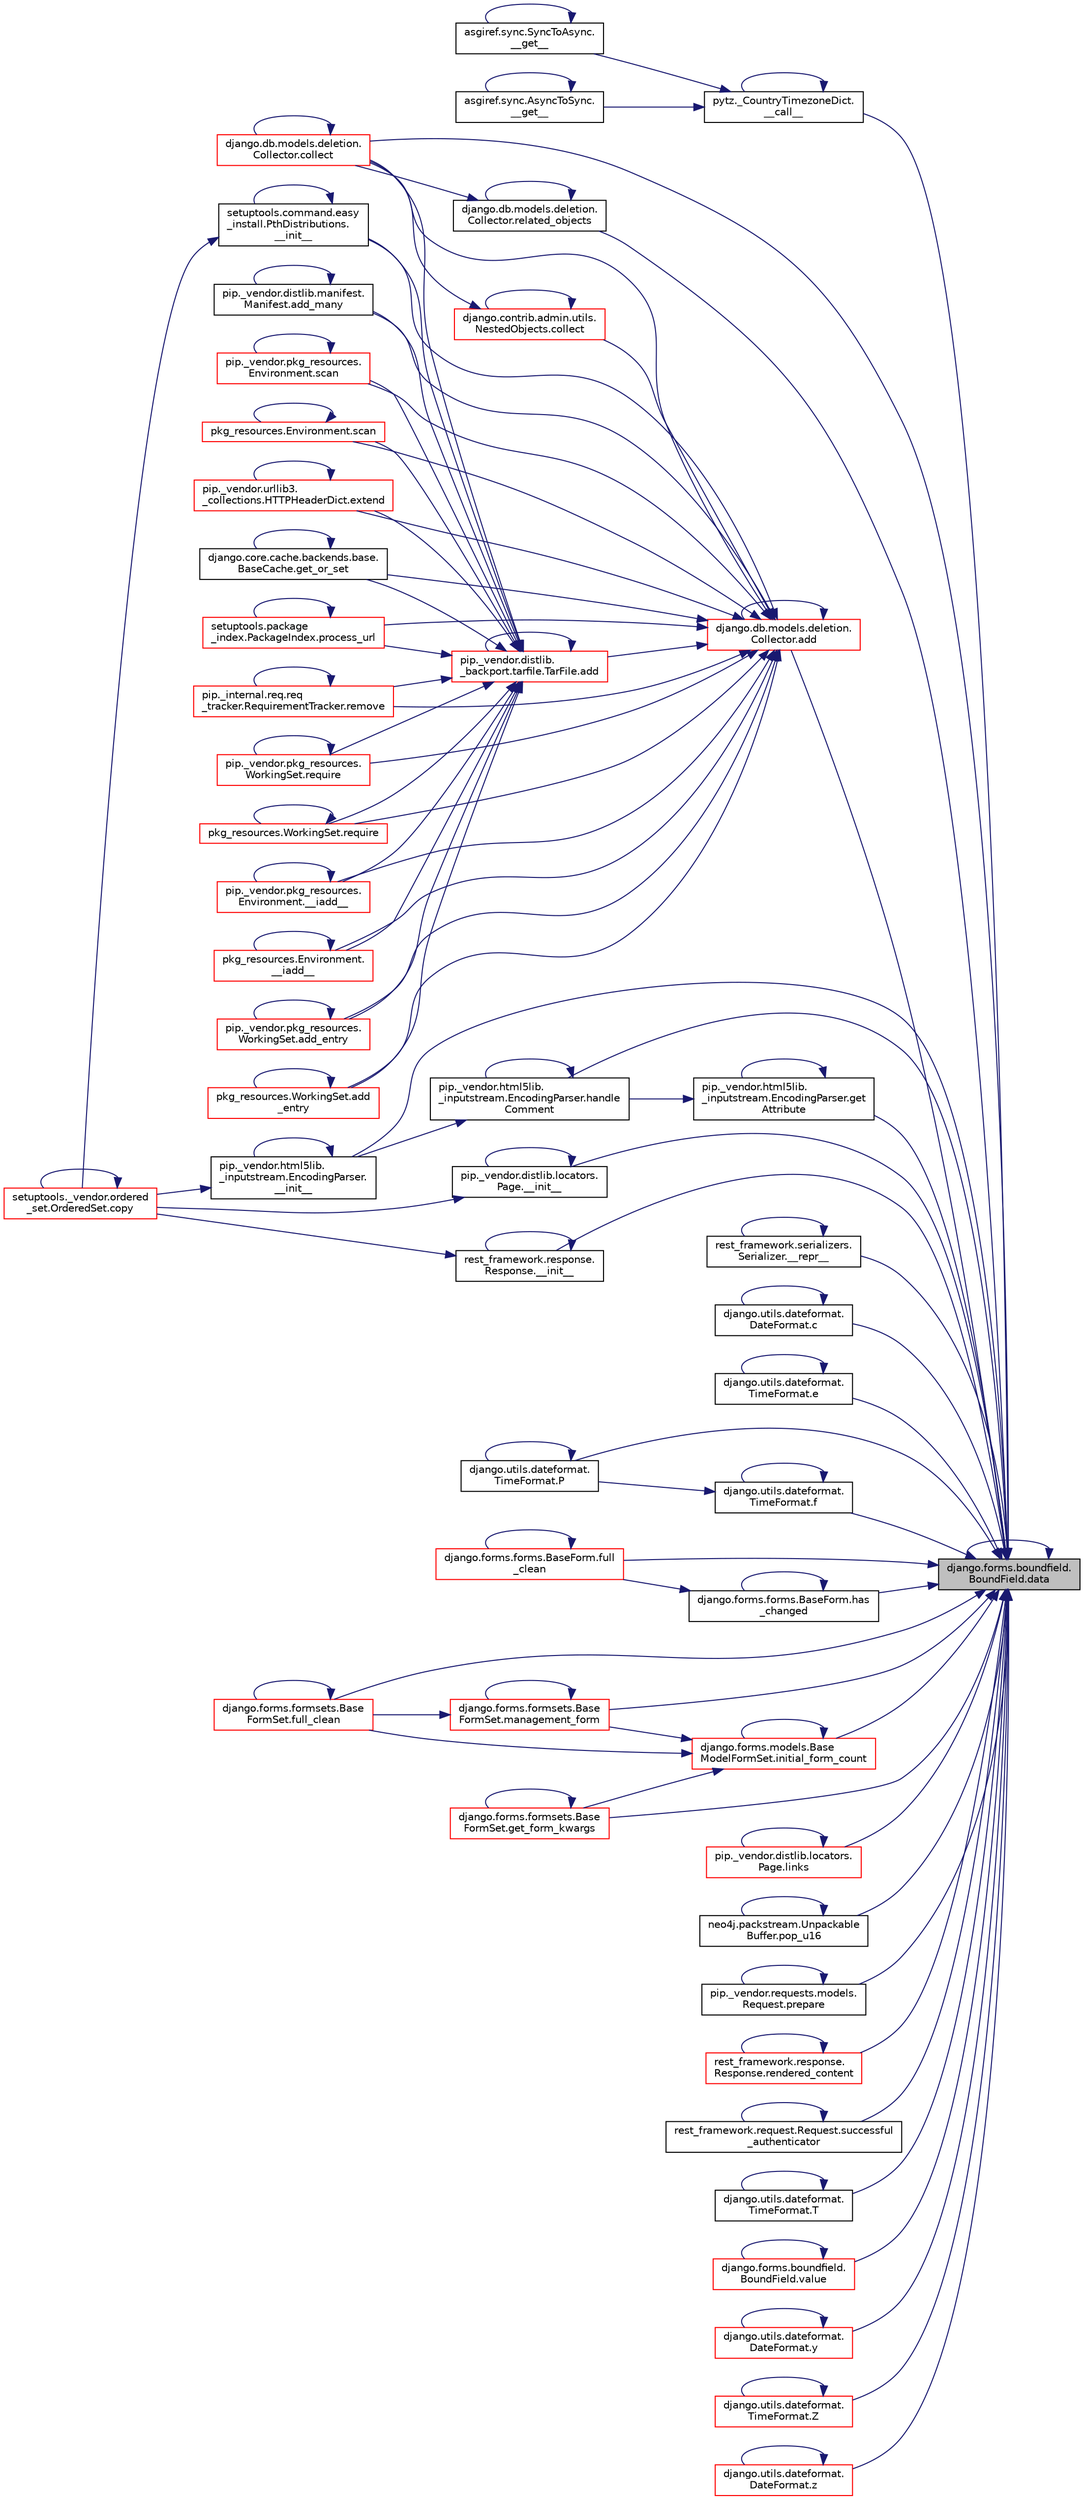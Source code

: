 digraph "django.forms.boundfield.BoundField.data"
{
 // LATEX_PDF_SIZE
  edge [fontname="Helvetica",fontsize="10",labelfontname="Helvetica",labelfontsize="10"];
  node [fontname="Helvetica",fontsize="10",shape=record];
  rankdir="RL";
  Node1 [label="django.forms.boundfield.\lBoundField.data",height=0.2,width=0.4,color="black", fillcolor="grey75", style="filled", fontcolor="black",tooltip=" "];
  Node1 -> Node2 [dir="back",color="midnightblue",fontsize="10",style="solid",fontname="Helvetica"];
  Node2 [label="pytz._CountryTimezoneDict.\l__call__",height=0.2,width=0.4,color="black", fillcolor="white", style="filled",URL="$dd/d56/classpytz_1_1___country_timezone_dict.html#ad7a167f353935da067e3e0e282315023",tooltip=" "];
  Node2 -> Node2 [dir="back",color="midnightblue",fontsize="10",style="solid",fontname="Helvetica"];
  Node2 -> Node3 [dir="back",color="midnightblue",fontsize="10",style="solid",fontname="Helvetica"];
  Node3 [label="asgiref.sync.AsyncToSync.\l__get__",height=0.2,width=0.4,color="black", fillcolor="white", style="filled",URL="$d9/d29/classasgiref_1_1sync_1_1_async_to_sync.html#a46832a12ae2d274d0c12529ddfed2c0b",tooltip=" "];
  Node3 -> Node3 [dir="back",color="midnightblue",fontsize="10",style="solid",fontname="Helvetica"];
  Node2 -> Node4 [dir="back",color="midnightblue",fontsize="10",style="solid",fontname="Helvetica"];
  Node4 [label="asgiref.sync.SyncToAsync.\l__get__",height=0.2,width=0.4,color="black", fillcolor="white", style="filled",URL="$de/d26/classasgiref_1_1sync_1_1_sync_to_async.html#a73128fe0b173a144bbf422953df88ddb",tooltip=" "];
  Node4 -> Node4 [dir="back",color="midnightblue",fontsize="10",style="solid",fontname="Helvetica"];
  Node1 -> Node5 [dir="back",color="midnightblue",fontsize="10",style="solid",fontname="Helvetica"];
  Node5 [label="pip._vendor.html5lib.\l_inputstream.EncodingParser.\l__init__",height=0.2,width=0.4,color="black", fillcolor="white", style="filled",URL="$d5/d4d/classpip_1_1__vendor_1_1html5lib_1_1__inputstream_1_1_encoding_parser.html#a38fcb1ec08c164837e25406f5e9c3325",tooltip=" "];
  Node5 -> Node5 [dir="back",color="midnightblue",fontsize="10",style="solid",fontname="Helvetica"];
  Node5 -> Node6 [dir="back",color="midnightblue",fontsize="10",style="solid",fontname="Helvetica"];
  Node6 [label="setuptools._vendor.ordered\l_set.OrderedSet.copy",height=0.2,width=0.4,color="red", fillcolor="white", style="filled",URL="$d0/d40/classsetuptools_1_1__vendor_1_1ordered__set_1_1_ordered_set.html#a84224c403039b9dac5d2794d85073053",tooltip=" "];
  Node6 -> Node6 [dir="back",color="midnightblue",fontsize="10",style="solid",fontname="Helvetica"];
  Node1 -> Node511 [dir="back",color="midnightblue",fontsize="10",style="solid",fontname="Helvetica"];
  Node511 [label="pip._vendor.distlib.locators.\lPage.__init__",height=0.2,width=0.4,color="black", fillcolor="white", style="filled",URL="$df/d5d/classpip_1_1__vendor_1_1distlib_1_1locators_1_1_page.html#a4c70c3a745d73fe0c0dfdde1e3eb37df",tooltip=" "];
  Node511 -> Node511 [dir="back",color="midnightblue",fontsize="10",style="solid",fontname="Helvetica"];
  Node511 -> Node6 [dir="back",color="midnightblue",fontsize="10",style="solid",fontname="Helvetica"];
  Node1 -> Node512 [dir="back",color="midnightblue",fontsize="10",style="solid",fontname="Helvetica"];
  Node512 [label="rest_framework.response.\lResponse.__init__",height=0.2,width=0.4,color="black", fillcolor="white", style="filled",URL="$d1/d5f/classrest__framework_1_1response_1_1_response.html#aba11abfdf41a7b3849412c1a462a698c",tooltip=" "];
  Node512 -> Node512 [dir="back",color="midnightblue",fontsize="10",style="solid",fontname="Helvetica"];
  Node512 -> Node6 [dir="back",color="midnightblue",fontsize="10",style="solid",fontname="Helvetica"];
  Node1 -> Node144 [dir="back",color="midnightblue",fontsize="10",style="solid",fontname="Helvetica"];
  Node144 [label="rest_framework.serializers.\lSerializer.__repr__",height=0.2,width=0.4,color="black", fillcolor="white", style="filled",URL="$de/daf/classrest__framework_1_1serializers_1_1_serializer.html#aa4601d5e8fecc97212d2f753b9c44cc7",tooltip=" "];
  Node144 -> Node144 [dir="back",color="midnightblue",fontsize="10",style="solid",fontname="Helvetica"];
  Node1 -> Node513 [dir="back",color="midnightblue",fontsize="10",style="solid",fontname="Helvetica"];
  Node513 [label="django.db.models.deletion.\lCollector.add",height=0.2,width=0.4,color="red", fillcolor="white", style="filled",URL="$d8/dc4/classdjango_1_1db_1_1models_1_1deletion_1_1_collector.html#a2e66eee1ed9ec529113eef52ba355012",tooltip=" "];
  Node513 -> Node58 [dir="back",color="midnightblue",fontsize="10",style="solid",fontname="Helvetica"];
  Node58 [label="pip._vendor.pkg_resources.\lEnvironment.__iadd__",height=0.2,width=0.4,color="red", fillcolor="white", style="filled",URL="$de/d79/classpip_1_1__vendor_1_1pkg__resources_1_1_environment.html#ad026f479ac7031c92cf7cec14cef654f",tooltip=" "];
  Node58 -> Node58 [dir="back",color="midnightblue",fontsize="10",style="solid",fontname="Helvetica"];
  Node513 -> Node65 [dir="back",color="midnightblue",fontsize="10",style="solid",fontname="Helvetica"];
  Node65 [label="pkg_resources.Environment.\l__iadd__",height=0.2,width=0.4,color="red", fillcolor="white", style="filled",URL="$dd/d81/classpkg__resources_1_1_environment.html#ac8fc54442fe5e9c647b57320e7ccf78a",tooltip=" "];
  Node65 -> Node65 [dir="back",color="midnightblue",fontsize="10",style="solid",fontname="Helvetica"];
  Node513 -> Node66 [dir="back",color="midnightblue",fontsize="10",style="solid",fontname="Helvetica"];
  Node66 [label="setuptools.command.easy\l_install.PthDistributions.\l__init__",height=0.2,width=0.4,color="black", fillcolor="white", style="filled",URL="$d2/d49/classsetuptools_1_1command_1_1easy__install_1_1_pth_distributions.html#a1ca1a1ca566543e0e54d7ae015a16dc5",tooltip=" "];
  Node66 -> Node66 [dir="back",color="midnightblue",fontsize="10",style="solid",fontname="Helvetica"];
  Node66 -> Node6 [dir="back",color="midnightblue",fontsize="10",style="solid",fontname="Helvetica"];
  Node513 -> Node67 [dir="back",color="midnightblue",fontsize="10",style="solid",fontname="Helvetica"];
  Node67 [label="pip._vendor.distlib.\l_backport.tarfile.TarFile.add",height=0.2,width=0.4,color="red", fillcolor="white", style="filled",URL="$d7/d1d/classpip_1_1__vendor_1_1distlib_1_1__backport_1_1tarfile_1_1_tar_file.html#a79067a66314d66032cb43144c54355a2",tooltip=" "];
  Node67 -> Node58 [dir="back",color="midnightblue",fontsize="10",style="solid",fontname="Helvetica"];
  Node67 -> Node65 [dir="back",color="midnightblue",fontsize="10",style="solid",fontname="Helvetica"];
  Node67 -> Node66 [dir="back",color="midnightblue",fontsize="10",style="solid",fontname="Helvetica"];
  Node67 -> Node67 [dir="back",color="midnightblue",fontsize="10",style="solid",fontname="Helvetica"];
  Node67 -> Node68 [dir="back",color="midnightblue",fontsize="10",style="solid",fontname="Helvetica"];
  Node68 [label="pip._vendor.pkg_resources.\lWorkingSet.add_entry",height=0.2,width=0.4,color="red", fillcolor="white", style="filled",URL="$da/d4f/classpip_1_1__vendor_1_1pkg__resources_1_1_working_set.html#a10dbfcb72bfdc7c7b16d764c7002a87d",tooltip=" "];
  Node68 -> Node68 [dir="back",color="midnightblue",fontsize="10",style="solid",fontname="Helvetica"];
  Node67 -> Node71 [dir="back",color="midnightblue",fontsize="10",style="solid",fontname="Helvetica"];
  Node71 [label="pkg_resources.WorkingSet.add\l_entry",height=0.2,width=0.4,color="red", fillcolor="white", style="filled",URL="$d5/d96/classpkg__resources_1_1_working_set.html#aed20abcb6a85cdc25dff1686ad480958",tooltip=" "];
  Node71 -> Node71 [dir="back",color="midnightblue",fontsize="10",style="solid",fontname="Helvetica"];
  Node67 -> Node72 [dir="back",color="midnightblue",fontsize="10",style="solid",fontname="Helvetica"];
  Node72 [label="pip._vendor.distlib.manifest.\lManifest.add_many",height=0.2,width=0.4,color="black", fillcolor="white", style="filled",URL="$d2/d05/classpip_1_1__vendor_1_1distlib_1_1manifest_1_1_manifest.html#aa18ac58e0425c6d4de8ac182a52145fe",tooltip=" "];
  Node72 -> Node72 [dir="back",color="midnightblue",fontsize="10",style="solid",fontname="Helvetica"];
  Node67 -> Node29 [dir="back",color="midnightblue",fontsize="10",style="solid",fontname="Helvetica"];
  Node29 [label="django.db.models.deletion.\lCollector.collect",height=0.2,width=0.4,color="red", fillcolor="white", style="filled",URL="$d8/dc4/classdjango_1_1db_1_1models_1_1deletion_1_1_collector.html#a44e7793473ae99b03633319af84ad54a",tooltip=" "];
  Node29 -> Node29 [dir="back",color="midnightblue",fontsize="10",style="solid",fontname="Helvetica"];
  Node67 -> Node73 [dir="back",color="midnightblue",fontsize="10",style="solid",fontname="Helvetica"];
  Node73 [label="pip._vendor.urllib3.\l_collections.HTTPHeaderDict.extend",height=0.2,width=0.4,color="red", fillcolor="white", style="filled",URL="$d8/dc7/classpip_1_1__vendor_1_1urllib3_1_1__collections_1_1_h_t_t_p_header_dict.html#a04ea7ef53fe3916a040ec0e8cacc6581",tooltip=" "];
  Node73 -> Node73 [dir="back",color="midnightblue",fontsize="10",style="solid",fontname="Helvetica"];
  Node67 -> Node74 [dir="back",color="midnightblue",fontsize="10",style="solid",fontname="Helvetica"];
  Node74 [label="django.core.cache.backends.base.\lBaseCache.get_or_set",height=0.2,width=0.4,color="black", fillcolor="white", style="filled",URL="$d0/d87/classdjango_1_1core_1_1cache_1_1backends_1_1base_1_1_base_cache.html#ab8fb6d32aa82d027f181414df0f562b3",tooltip=" "];
  Node74 -> Node74 [dir="back",color="midnightblue",fontsize="10",style="solid",fontname="Helvetica"];
  Node67 -> Node75 [dir="back",color="midnightblue",fontsize="10",style="solid",fontname="Helvetica"];
  Node75 [label="setuptools.package\l_index.PackageIndex.process_url",height=0.2,width=0.4,color="red", fillcolor="white", style="filled",URL="$d4/dea/classsetuptools_1_1package__index_1_1_package_index.html#a537fc87df159c2474b7fa0ccac56513d",tooltip=" "];
  Node75 -> Node75 [dir="back",color="midnightblue",fontsize="10",style="solid",fontname="Helvetica"];
  Node67 -> Node85 [dir="back",color="midnightblue",fontsize="10",style="solid",fontname="Helvetica"];
  Node85 [label="pip._internal.req.req\l_tracker.RequirementTracker.remove",height=0.2,width=0.4,color="red", fillcolor="white", style="filled",URL="$da/d8b/classpip_1_1__internal_1_1req_1_1req__tracker_1_1_requirement_tracker.html#a2b63d916ecf3d02c4eb7339df7d2dc3f",tooltip=" "];
  Node85 -> Node85 [dir="back",color="midnightblue",fontsize="10",style="solid",fontname="Helvetica"];
  Node67 -> Node212 [dir="back",color="midnightblue",fontsize="10",style="solid",fontname="Helvetica"];
  Node212 [label="pip._vendor.pkg_resources.\lWorkingSet.require",height=0.2,width=0.4,color="red", fillcolor="white", style="filled",URL="$da/d4f/classpip_1_1__vendor_1_1pkg__resources_1_1_working_set.html#a3e06498f30579d47e25fffe036206a80",tooltip=" "];
  Node212 -> Node212 [dir="back",color="midnightblue",fontsize="10",style="solid",fontname="Helvetica"];
  Node67 -> Node218 [dir="back",color="midnightblue",fontsize="10",style="solid",fontname="Helvetica"];
  Node218 [label="pkg_resources.WorkingSet.require",height=0.2,width=0.4,color="red", fillcolor="white", style="filled",URL="$d5/d96/classpkg__resources_1_1_working_set.html#a335262cb577b8fa37a8fa92cff024cf9",tooltip=" "];
  Node218 -> Node218 [dir="back",color="midnightblue",fontsize="10",style="solid",fontname="Helvetica"];
  Node67 -> Node219 [dir="back",color="midnightblue",fontsize="10",style="solid",fontname="Helvetica"];
  Node219 [label="pip._vendor.pkg_resources.\lEnvironment.scan",height=0.2,width=0.4,color="red", fillcolor="white", style="filled",URL="$de/d79/classpip_1_1__vendor_1_1pkg__resources_1_1_environment.html#ab899471d6564a9869592df78700a24f1",tooltip=" "];
  Node219 -> Node219 [dir="back",color="midnightblue",fontsize="10",style="solid",fontname="Helvetica"];
  Node67 -> Node222 [dir="back",color="midnightblue",fontsize="10",style="solid",fontname="Helvetica"];
  Node222 [label="pkg_resources.Environment.scan",height=0.2,width=0.4,color="red", fillcolor="white", style="filled",URL="$dd/d81/classpkg__resources_1_1_environment.html#a2dd1caa73a329d4c50b0ab9fdec9c1d4",tooltip=" "];
  Node222 -> Node222 [dir="back",color="midnightblue",fontsize="10",style="solid",fontname="Helvetica"];
  Node513 -> Node513 [dir="back",color="midnightblue",fontsize="10",style="solid",fontname="Helvetica"];
  Node513 -> Node68 [dir="back",color="midnightblue",fontsize="10",style="solid",fontname="Helvetica"];
  Node513 -> Node71 [dir="back",color="midnightblue",fontsize="10",style="solid",fontname="Helvetica"];
  Node513 -> Node72 [dir="back",color="midnightblue",fontsize="10",style="solid",fontname="Helvetica"];
  Node513 -> Node29 [dir="back",color="midnightblue",fontsize="10",style="solid",fontname="Helvetica"];
  Node513 -> Node514 [dir="back",color="midnightblue",fontsize="10",style="solid",fontname="Helvetica"];
  Node514 [label="django.contrib.admin.utils.\lNestedObjects.collect",height=0.2,width=0.4,color="red", fillcolor="white", style="filled",URL="$d6/dd0/classdjango_1_1contrib_1_1admin_1_1utils_1_1_nested_objects.html#a87761ffe68dfb052c3d2ac543a413110",tooltip=" "];
  Node514 -> Node29 [dir="back",color="midnightblue",fontsize="10",style="solid",fontname="Helvetica"];
  Node514 -> Node514 [dir="back",color="midnightblue",fontsize="10",style="solid",fontname="Helvetica"];
  Node513 -> Node73 [dir="back",color="midnightblue",fontsize="10",style="solid",fontname="Helvetica"];
  Node513 -> Node74 [dir="back",color="midnightblue",fontsize="10",style="solid",fontname="Helvetica"];
  Node513 -> Node75 [dir="back",color="midnightblue",fontsize="10",style="solid",fontname="Helvetica"];
  Node513 -> Node85 [dir="back",color="midnightblue",fontsize="10",style="solid",fontname="Helvetica"];
  Node513 -> Node212 [dir="back",color="midnightblue",fontsize="10",style="solid",fontname="Helvetica"];
  Node513 -> Node218 [dir="back",color="midnightblue",fontsize="10",style="solid",fontname="Helvetica"];
  Node513 -> Node219 [dir="back",color="midnightblue",fontsize="10",style="solid",fontname="Helvetica"];
  Node513 -> Node222 [dir="back",color="midnightblue",fontsize="10",style="solid",fontname="Helvetica"];
  Node1 -> Node515 [dir="back",color="midnightblue",fontsize="10",style="solid",fontname="Helvetica"];
  Node515 [label="django.utils.dateformat.\lDateFormat.c",height=0.2,width=0.4,color="black", fillcolor="white", style="filled",URL="$d9/dc6/classdjango_1_1utils_1_1dateformat_1_1_date_format.html#a92e3f5d5b440d53b9f9b66ba9a8f0667",tooltip=" "];
  Node515 -> Node515 [dir="back",color="midnightblue",fontsize="10",style="solid",fontname="Helvetica"];
  Node1 -> Node29 [dir="back",color="midnightblue",fontsize="10",style="solid",fontname="Helvetica"];
  Node1 -> Node1 [dir="back",color="midnightblue",fontsize="10",style="solid",fontname="Helvetica"];
  Node1 -> Node516 [dir="back",color="midnightblue",fontsize="10",style="solid",fontname="Helvetica"];
  Node516 [label="django.utils.dateformat.\lTimeFormat.e",height=0.2,width=0.4,color="black", fillcolor="white", style="filled",URL="$dd/d24/classdjango_1_1utils_1_1dateformat_1_1_time_format.html#acd2aba985d4b018b40ad1b50c6c488b3",tooltip=" "];
  Node516 -> Node516 [dir="back",color="midnightblue",fontsize="10",style="solid",fontname="Helvetica"];
  Node1 -> Node517 [dir="back",color="midnightblue",fontsize="10",style="solid",fontname="Helvetica"];
  Node517 [label="django.utils.dateformat.\lTimeFormat.f",height=0.2,width=0.4,color="black", fillcolor="white", style="filled",URL="$dd/d24/classdjango_1_1utils_1_1dateformat_1_1_time_format.html#a27928ad09b016591c1773c73b84917b3",tooltip=" "];
  Node517 -> Node517 [dir="back",color="midnightblue",fontsize="10",style="solid",fontname="Helvetica"];
  Node517 -> Node518 [dir="back",color="midnightblue",fontsize="10",style="solid",fontname="Helvetica"];
  Node518 [label="django.utils.dateformat.\lTimeFormat.P",height=0.2,width=0.4,color="black", fillcolor="white", style="filled",URL="$dd/d24/classdjango_1_1utils_1_1dateformat_1_1_time_format.html#a84a5486bdfef77f57ab2dc7fbee1b60a",tooltip=" "];
  Node518 -> Node518 [dir="back",color="midnightblue",fontsize="10",style="solid",fontname="Helvetica"];
  Node1 -> Node136 [dir="back",color="midnightblue",fontsize="10",style="solid",fontname="Helvetica"];
  Node136 [label="django.forms.forms.BaseForm.full\l_clean",height=0.2,width=0.4,color="red", fillcolor="white", style="filled",URL="$d8/d44/classdjango_1_1forms_1_1forms_1_1_base_form.html#acb359d947a031d78659b4d55addd67fc",tooltip=" "];
  Node136 -> Node136 [dir="back",color="midnightblue",fontsize="10",style="solid",fontname="Helvetica"];
  Node1 -> Node138 [dir="back",color="midnightblue",fontsize="10",style="solid",fontname="Helvetica"];
  Node138 [label="django.forms.formsets.Base\lFormSet.full_clean",height=0.2,width=0.4,color="red", fillcolor="white", style="filled",URL="$d5/d7f/classdjango_1_1forms_1_1formsets_1_1_base_form_set.html#ab85a836f8efaf3f794e9c34d427967f7",tooltip=" "];
  Node138 -> Node138 [dir="back",color="midnightblue",fontsize="10",style="solid",fontname="Helvetica"];
  Node1 -> Node422 [dir="back",color="midnightblue",fontsize="10",style="solid",fontname="Helvetica"];
  Node422 [label="django.forms.formsets.Base\lFormSet.get_form_kwargs",height=0.2,width=0.4,color="red", fillcolor="white", style="filled",URL="$d5/d7f/classdjango_1_1forms_1_1formsets_1_1_base_form_set.html#a88de5b295c9504269cae259b3bcefc93",tooltip=" "];
  Node422 -> Node422 [dir="back",color="midnightblue",fontsize="10",style="solid",fontname="Helvetica"];
  Node1 -> Node519 [dir="back",color="midnightblue",fontsize="10",style="solid",fontname="Helvetica"];
  Node519 [label="pip._vendor.html5lib.\l_inputstream.EncodingParser.get\lAttribute",height=0.2,width=0.4,color="black", fillcolor="white", style="filled",URL="$d5/d4d/classpip_1_1__vendor_1_1html5lib_1_1__inputstream_1_1_encoding_parser.html#afafc3bf2f562e4ff60c57dbe4edc8689",tooltip=" "];
  Node519 -> Node519 [dir="back",color="midnightblue",fontsize="10",style="solid",fontname="Helvetica"];
  Node519 -> Node520 [dir="back",color="midnightblue",fontsize="10",style="solid",fontname="Helvetica"];
  Node520 [label="pip._vendor.html5lib.\l_inputstream.EncodingParser.handle\lComment",height=0.2,width=0.4,color="black", fillcolor="white", style="filled",URL="$d5/d4d/classpip_1_1__vendor_1_1html5lib_1_1__inputstream_1_1_encoding_parser.html#a6f1228ec5dff80d48874429c01d867ea",tooltip=" "];
  Node520 -> Node5 [dir="back",color="midnightblue",fontsize="10",style="solid",fontname="Helvetica"];
  Node520 -> Node520 [dir="back",color="midnightblue",fontsize="10",style="solid",fontname="Helvetica"];
  Node1 -> Node520 [dir="back",color="midnightblue",fontsize="10",style="solid",fontname="Helvetica"];
  Node1 -> Node177 [dir="back",color="midnightblue",fontsize="10",style="solid",fontname="Helvetica"];
  Node177 [label="django.forms.forms.BaseForm.has\l_changed",height=0.2,width=0.4,color="black", fillcolor="white", style="filled",URL="$d8/d44/classdjango_1_1forms_1_1forms_1_1_base_form.html#a3f6ea4dbe7ae86dadebe7be763ae28ff",tooltip=" "];
  Node177 -> Node136 [dir="back",color="midnightblue",fontsize="10",style="solid",fontname="Helvetica"];
  Node177 -> Node177 [dir="back",color="midnightblue",fontsize="10",style="solid",fontname="Helvetica"];
  Node1 -> Node441 [dir="back",color="midnightblue",fontsize="10",style="solid",fontname="Helvetica"];
  Node441 [label="django.forms.models.Base\lModelFormSet.initial_form_count",height=0.2,width=0.4,color="red", fillcolor="white", style="filled",URL="$d5/d31/classdjango_1_1forms_1_1models_1_1_base_model_form_set.html#a6a15e7dc230a83274059086c7297b540",tooltip=" "];
  Node441 -> Node138 [dir="back",color="midnightblue",fontsize="10",style="solid",fontname="Helvetica"];
  Node441 -> Node422 [dir="back",color="midnightblue",fontsize="10",style="solid",fontname="Helvetica"];
  Node441 -> Node441 [dir="back",color="midnightblue",fontsize="10",style="solid",fontname="Helvetica"];
  Node441 -> Node443 [dir="back",color="midnightblue",fontsize="10",style="solid",fontname="Helvetica"];
  Node443 [label="django.forms.formsets.Base\lFormSet.management_form",height=0.2,width=0.4,color="red", fillcolor="white", style="filled",URL="$d5/d7f/classdjango_1_1forms_1_1formsets_1_1_base_form_set.html#abea17bdc7dd08b469d9e14688384330e",tooltip=" "];
  Node443 -> Node138 [dir="back",color="midnightblue",fontsize="10",style="solid",fontname="Helvetica"];
  Node443 -> Node443 [dir="back",color="midnightblue",fontsize="10",style="solid",fontname="Helvetica"];
  Node1 -> Node521 [dir="back",color="midnightblue",fontsize="10",style="solid",fontname="Helvetica"];
  Node521 [label="pip._vendor.distlib.locators.\lPage.links",height=0.2,width=0.4,color="red", fillcolor="white", style="filled",URL="$df/d5d/classpip_1_1__vendor_1_1distlib_1_1locators_1_1_page.html#a9f601ca69162baf958e39b9b17dabe71",tooltip=" "];
  Node521 -> Node521 [dir="back",color="midnightblue",fontsize="10",style="solid",fontname="Helvetica"];
  Node1 -> Node443 [dir="back",color="midnightblue",fontsize="10",style="solid",fontname="Helvetica"];
  Node1 -> Node518 [dir="back",color="midnightblue",fontsize="10",style="solid",fontname="Helvetica"];
  Node1 -> Node548 [dir="back",color="midnightblue",fontsize="10",style="solid",fontname="Helvetica"];
  Node548 [label="neo4j.packstream.Unpackable\lBuffer.pop_u16",height=0.2,width=0.4,color="black", fillcolor="white", style="filled",URL="$dc/d49/classneo4j_1_1packstream_1_1_unpackable_buffer.html#a913168e0e15ce60472688da4ac7a3910",tooltip=" "];
  Node548 -> Node548 [dir="back",color="midnightblue",fontsize="10",style="solid",fontname="Helvetica"];
  Node1 -> Node549 [dir="back",color="midnightblue",fontsize="10",style="solid",fontname="Helvetica"];
  Node549 [label="pip._vendor.requests.models.\lRequest.prepare",height=0.2,width=0.4,color="black", fillcolor="white", style="filled",URL="$da/d3a/classpip_1_1__vendor_1_1requests_1_1models_1_1_request.html#a1aef1fe537b8565201546df0e993c6c1",tooltip=" "];
  Node549 -> Node549 [dir="back",color="midnightblue",fontsize="10",style="solid",fontname="Helvetica"];
  Node1 -> Node550 [dir="back",color="midnightblue",fontsize="10",style="solid",fontname="Helvetica"];
  Node550 [label="django.db.models.deletion.\lCollector.related_objects",height=0.2,width=0.4,color="black", fillcolor="white", style="filled",URL="$d8/dc4/classdjango_1_1db_1_1models_1_1deletion_1_1_collector.html#aec712b4ac0949caca44ce7bd37d63c07",tooltip=" "];
  Node550 -> Node29 [dir="back",color="midnightblue",fontsize="10",style="solid",fontname="Helvetica"];
  Node550 -> Node550 [dir="back",color="midnightblue",fontsize="10",style="solid",fontname="Helvetica"];
  Node1 -> Node551 [dir="back",color="midnightblue",fontsize="10",style="solid",fontname="Helvetica"];
  Node551 [label="rest_framework.response.\lResponse.rendered_content",height=0.2,width=0.4,color="red", fillcolor="white", style="filled",URL="$d1/d5f/classrest__framework_1_1response_1_1_response.html#ad6da2b9468ae63fddbddc2c1b5e0b772",tooltip=" "];
  Node551 -> Node551 [dir="back",color="midnightblue",fontsize="10",style="solid",fontname="Helvetica"];
  Node1 -> Node250 [dir="back",color="midnightblue",fontsize="10",style="solid",fontname="Helvetica"];
  Node250 [label="rest_framework.request.Request.successful\l_authenticator",height=0.2,width=0.4,color="black", fillcolor="white", style="filled",URL="$d9/d48/classrest__framework_1_1request_1_1_request.html#ad80ff174e3b5f114b95b2b0cbb67def5",tooltip=" "];
  Node250 -> Node250 [dir="back",color="midnightblue",fontsize="10",style="solid",fontname="Helvetica"];
  Node1 -> Node554 [dir="back",color="midnightblue",fontsize="10",style="solid",fontname="Helvetica"];
  Node554 [label="django.utils.dateformat.\lTimeFormat.T",height=0.2,width=0.4,color="black", fillcolor="white", style="filled",URL="$dd/d24/classdjango_1_1utils_1_1dateformat_1_1_time_format.html#ae0ea4cba3a92a2dd24aa5c8070e8139c",tooltip=" "];
  Node554 -> Node554 [dir="back",color="midnightblue",fontsize="10",style="solid",fontname="Helvetica"];
  Node1 -> Node555 [dir="back",color="midnightblue",fontsize="10",style="solid",fontname="Helvetica"];
  Node555 [label="django.forms.boundfield.\lBoundField.value",height=0.2,width=0.4,color="red", fillcolor="white", style="filled",URL="$da/d92/classdjango_1_1forms_1_1boundfield_1_1_bound_field.html#a78b5ca590168dcb0f7efcac1922a93c7",tooltip=" "];
  Node555 -> Node555 [dir="back",color="midnightblue",fontsize="10",style="solid",fontname="Helvetica"];
  Node1 -> Node569 [dir="back",color="midnightblue",fontsize="10",style="solid",fontname="Helvetica"];
  Node569 [label="django.utils.dateformat.\lDateFormat.y",height=0.2,width=0.4,color="red", fillcolor="white", style="filled",URL="$d9/dc6/classdjango_1_1utils_1_1dateformat_1_1_date_format.html#ac1e78beb4077f083feded58da6ebe2e0",tooltip=" "];
  Node569 -> Node569 [dir="back",color="midnightblue",fontsize="10",style="solid",fontname="Helvetica"];
  Node1 -> Node571 [dir="back",color="midnightblue",fontsize="10",style="solid",fontname="Helvetica"];
  Node571 [label="django.utils.dateformat.\lTimeFormat.Z",height=0.2,width=0.4,color="red", fillcolor="white", style="filled",URL="$dd/d24/classdjango_1_1utils_1_1dateformat_1_1_time_format.html#a7516826aa60ac7edfddc1f021f53f900",tooltip=" "];
  Node571 -> Node571 [dir="back",color="midnightblue",fontsize="10",style="solid",fontname="Helvetica"];
  Node1 -> Node573 [dir="back",color="midnightblue",fontsize="10",style="solid",fontname="Helvetica"];
  Node573 [label="django.utils.dateformat.\lDateFormat.z",height=0.2,width=0.4,color="red", fillcolor="white", style="filled",URL="$d9/dc6/classdjango_1_1utils_1_1dateformat_1_1_date_format.html#a8049bac031ddb586b6351dd14a6177b6",tooltip=" "];
  Node573 -> Node573 [dir="back",color="midnightblue",fontsize="10",style="solid",fontname="Helvetica"];
}
